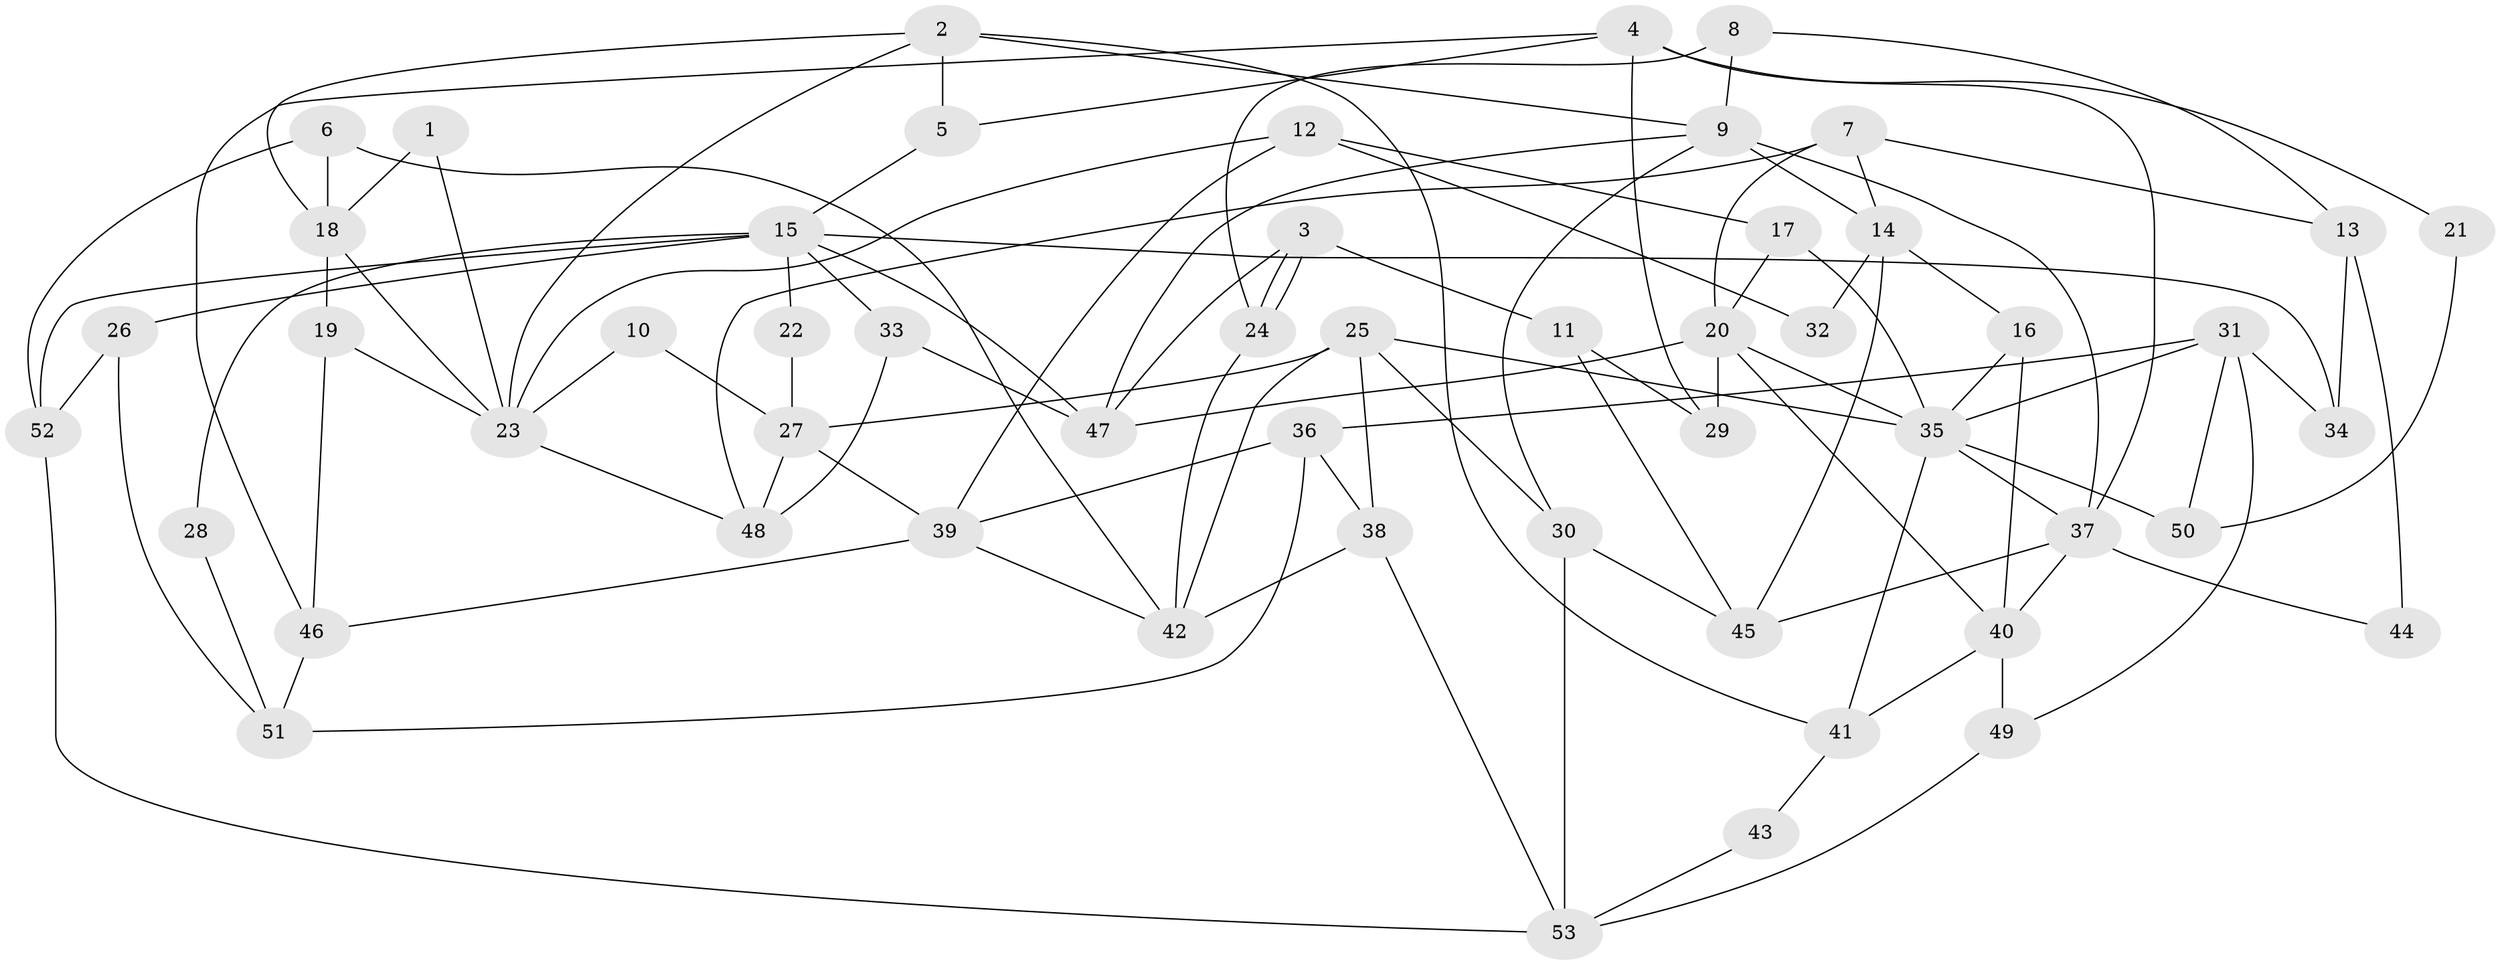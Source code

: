 // Generated by graph-tools (version 1.1) at 2025/50/03/09/25 03:50:14]
// undirected, 53 vertices, 106 edges
graph export_dot {
graph [start="1"]
  node [color=gray90,style=filled];
  1;
  2;
  3;
  4;
  5;
  6;
  7;
  8;
  9;
  10;
  11;
  12;
  13;
  14;
  15;
  16;
  17;
  18;
  19;
  20;
  21;
  22;
  23;
  24;
  25;
  26;
  27;
  28;
  29;
  30;
  31;
  32;
  33;
  34;
  35;
  36;
  37;
  38;
  39;
  40;
  41;
  42;
  43;
  44;
  45;
  46;
  47;
  48;
  49;
  50;
  51;
  52;
  53;
  1 -- 18;
  1 -- 23;
  2 -- 41;
  2 -- 18;
  2 -- 5;
  2 -- 9;
  2 -- 23;
  3 -- 11;
  3 -- 24;
  3 -- 24;
  3 -- 47;
  4 -- 46;
  4 -- 37;
  4 -- 5;
  4 -- 21;
  4 -- 29;
  5 -- 15;
  6 -- 52;
  6 -- 42;
  6 -- 18;
  7 -- 14;
  7 -- 48;
  7 -- 13;
  7 -- 20;
  8 -- 9;
  8 -- 13;
  8 -- 24;
  9 -- 47;
  9 -- 14;
  9 -- 30;
  9 -- 37;
  10 -- 27;
  10 -- 23;
  11 -- 29;
  11 -- 45;
  12 -- 17;
  12 -- 23;
  12 -- 32;
  12 -- 39;
  13 -- 34;
  13 -- 44;
  14 -- 45;
  14 -- 16;
  14 -- 32;
  15 -- 47;
  15 -- 22;
  15 -- 26;
  15 -- 28;
  15 -- 33;
  15 -- 34;
  15 -- 52;
  16 -- 40;
  16 -- 35;
  17 -- 35;
  17 -- 20;
  18 -- 23;
  18 -- 19;
  19 -- 23;
  19 -- 46;
  20 -- 35;
  20 -- 29;
  20 -- 40;
  20 -- 47;
  21 -- 50;
  22 -- 27;
  23 -- 48;
  24 -- 42;
  25 -- 38;
  25 -- 42;
  25 -- 27;
  25 -- 30;
  25 -- 35;
  26 -- 51;
  26 -- 52;
  27 -- 39;
  27 -- 48;
  28 -- 51;
  30 -- 45;
  30 -- 53;
  31 -- 49;
  31 -- 35;
  31 -- 34;
  31 -- 36;
  31 -- 50;
  33 -- 47;
  33 -- 48;
  35 -- 37;
  35 -- 41;
  35 -- 50;
  36 -- 39;
  36 -- 38;
  36 -- 51;
  37 -- 40;
  37 -- 44;
  37 -- 45;
  38 -- 53;
  38 -- 42;
  39 -- 42;
  39 -- 46;
  40 -- 41;
  40 -- 49;
  41 -- 43;
  43 -- 53;
  46 -- 51;
  49 -- 53;
  52 -- 53;
}

